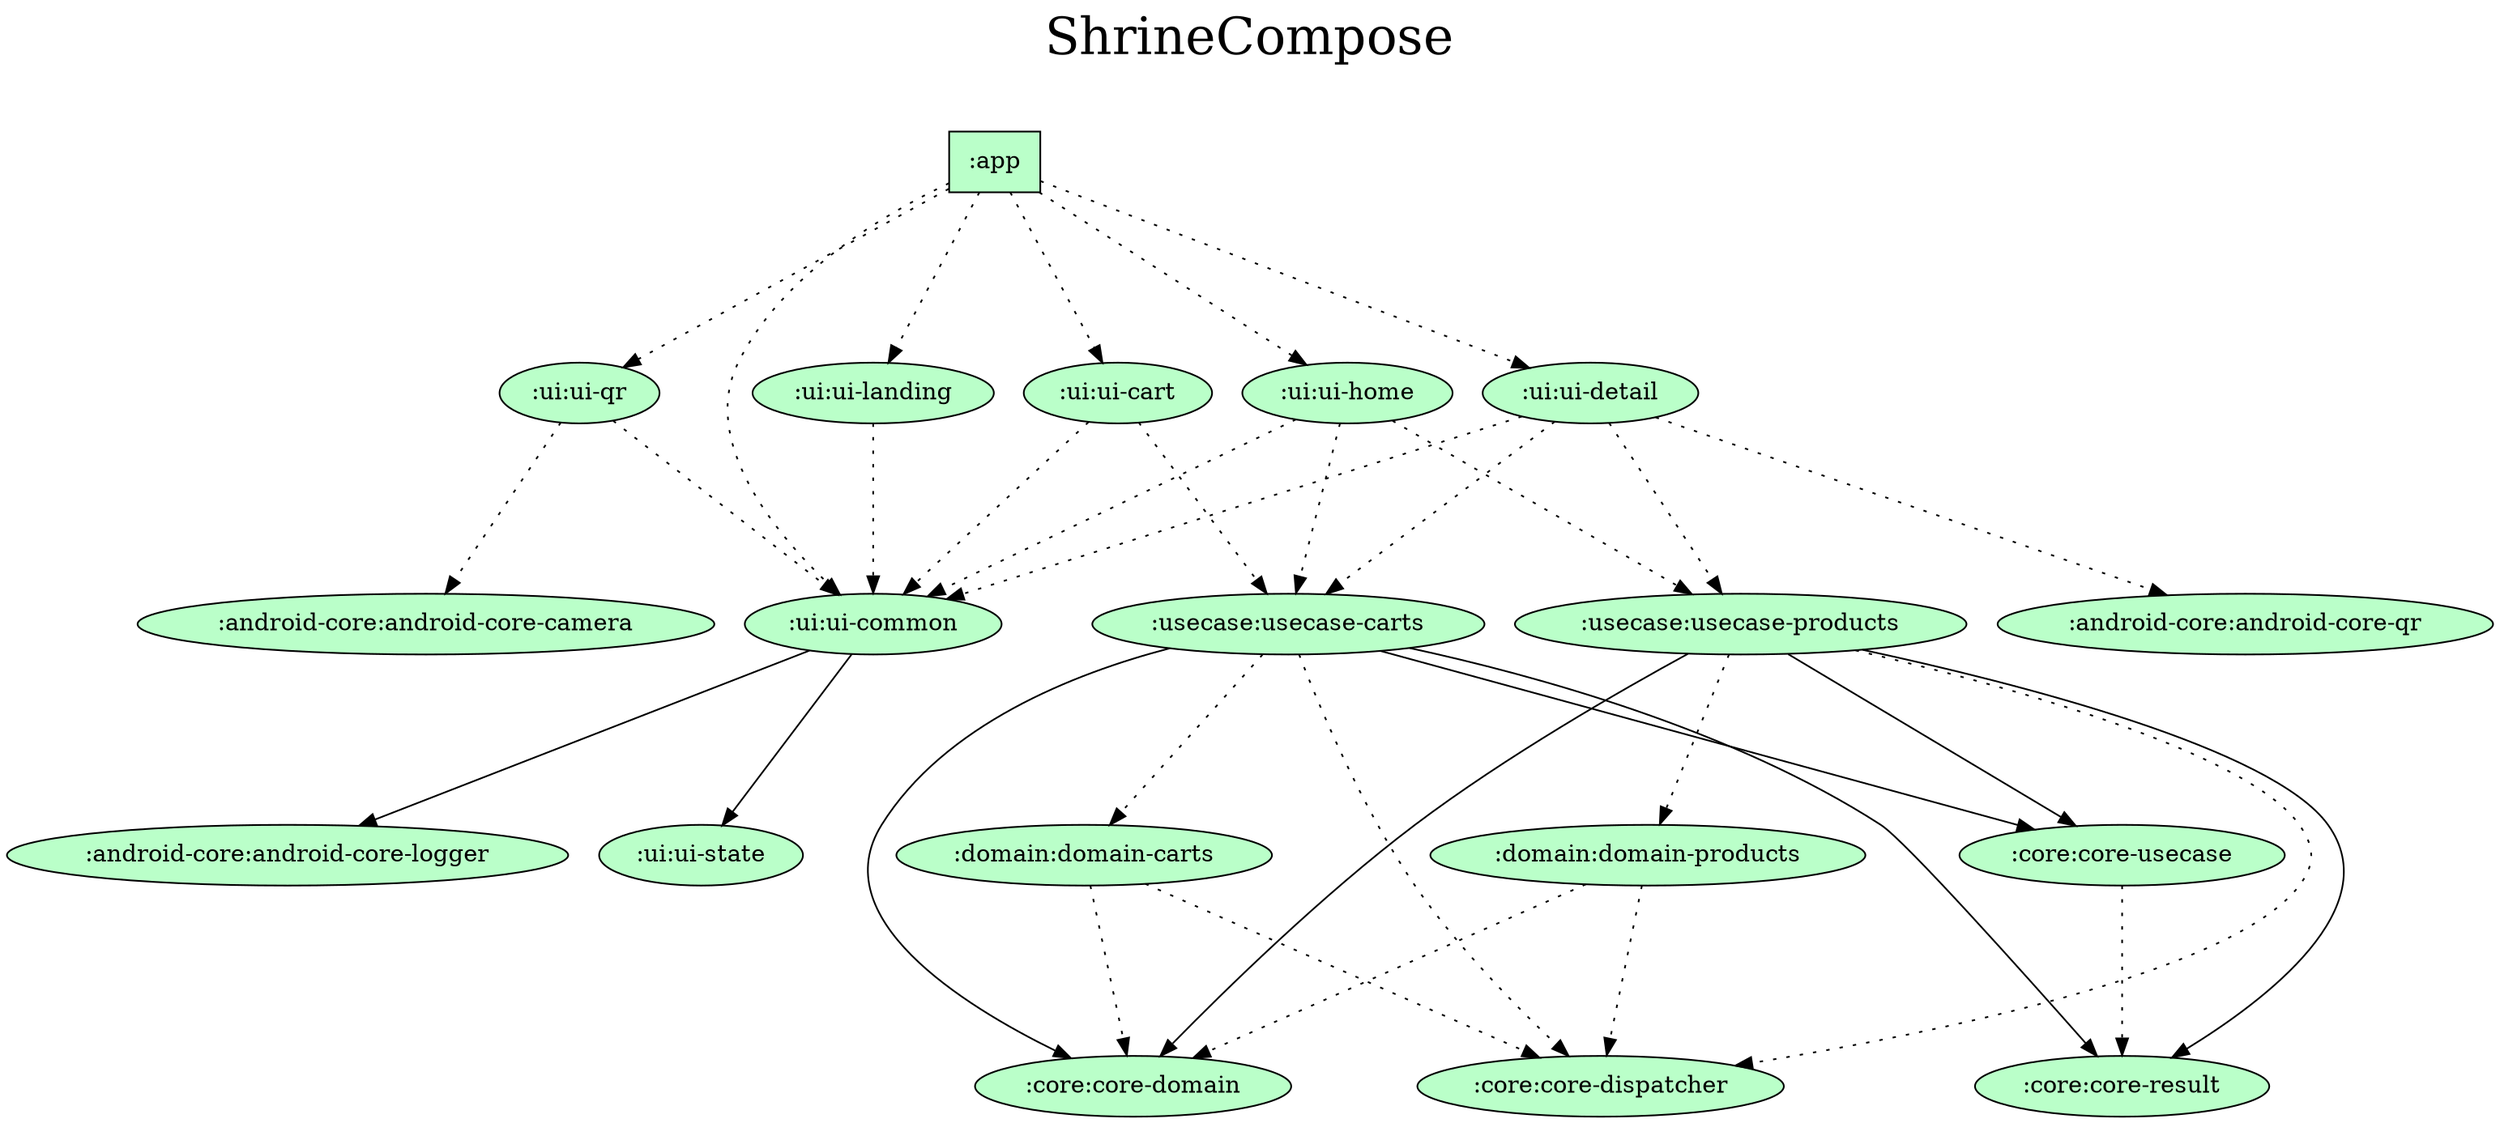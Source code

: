 digraph {
  graph [label="ShrineCompose\n ",labelloc=t,fontsize=30,ranksep=1.4];
  node [style=filled, fillcolor="#bbbbbb"];
  rankdir=TB;

  # Projects

  ":android-core:android-core-camera" [fillcolor="#baffc9"];
  ":android-core:android-core-logger" [fillcolor="#baffc9"];
  ":android-core:android-core-qr" [fillcolor="#baffc9"];
  ":app" [shape=box, fillcolor="#baffc9"];
  ":core:core-dispatcher" [fillcolor="#baffc9"];
  ":core:core-domain" [fillcolor="#baffc9"];
  ":core:core-result" [fillcolor="#baffc9"];
  ":core:core-usecase" [fillcolor="#baffc9"];
  ":domain:domain-carts" [fillcolor="#baffc9"];
  ":domain:domain-products" [fillcolor="#baffc9"];
  ":ui:ui-cart" [fillcolor="#baffc9"];
  ":ui:ui-common" [fillcolor="#baffc9"];
  ":ui:ui-detail" [fillcolor="#baffc9"];
  ":ui:ui-home" [fillcolor="#baffc9"];
  ":ui:ui-landing" [fillcolor="#baffc9"];
  ":ui:ui-qr" [fillcolor="#baffc9"];
  ":ui:ui-state" [fillcolor="#baffc9"];
  ":usecase:usecase-carts" [fillcolor="#baffc9"];
  ":usecase:usecase-products" [fillcolor="#baffc9"];

  {rank = same; ":app";}

  # Dependencies

  ":app" -> ":ui:ui-common" [style=dotted]
  ":app" -> ":ui:ui-landing" [style=dotted]
  ":app" -> ":ui:ui-home" [style=dotted]
  ":app" -> ":ui:ui-detail" [style=dotted]
  ":app" -> ":ui:ui-cart" [style=dotted]
  ":app" -> ":ui:ui-qr" [style=dotted]
  ":core:core-usecase" -> ":core:core-result" [style=dotted]
  ":domain:domain-carts" -> ":core:core-domain" [style=dotted]
  ":domain:domain-carts" -> ":core:core-dispatcher" [style=dotted]
  ":domain:domain-products" -> ":core:core-domain" [style=dotted]
  ":domain:domain-products" -> ":core:core-dispatcher" [style=dotted]
  ":ui:ui-cart" -> ":ui:ui-common" [style=dotted]
  ":ui:ui-cart" -> ":usecase:usecase-carts" [style=dotted]
  ":ui:ui-common" -> ":ui:ui-state"
  ":ui:ui-common" -> ":android-core:android-core-logger"
  ":ui:ui-detail" -> ":ui:ui-common" [style=dotted]
  ":ui:ui-detail" -> ":usecase:usecase-products" [style=dotted]
  ":ui:ui-detail" -> ":usecase:usecase-carts" [style=dotted]
  ":ui:ui-detail" -> ":android-core:android-core-qr" [style=dotted]
  ":ui:ui-home" -> ":ui:ui-common" [style=dotted]
  ":ui:ui-home" -> ":usecase:usecase-products" [style=dotted]
  ":ui:ui-home" -> ":usecase:usecase-carts" [style=dotted]
  ":ui:ui-landing" -> ":ui:ui-common" [style=dotted]
  ":ui:ui-qr" -> ":ui:ui-common" [style=dotted]
  ":ui:ui-qr" -> ":android-core:android-core-camera" [style=dotted]
  ":usecase:usecase-carts" -> ":core:core-usecase"
  ":usecase:usecase-carts" -> ":core:core-result"
  ":usecase:usecase-carts" -> ":core:core-domain"
  ":usecase:usecase-carts" -> ":core:core-dispatcher" [style=dotted]
  ":usecase:usecase-carts" -> ":domain:domain-carts" [style=dotted]
  ":usecase:usecase-products" -> ":core:core-usecase"
  ":usecase:usecase-products" -> ":core:core-result"
  ":usecase:usecase-products" -> ":core:core-domain"
  ":usecase:usecase-products" -> ":core:core-dispatcher" [style=dotted]
  ":usecase:usecase-products" -> ":domain:domain-products" [style=dotted]
}
